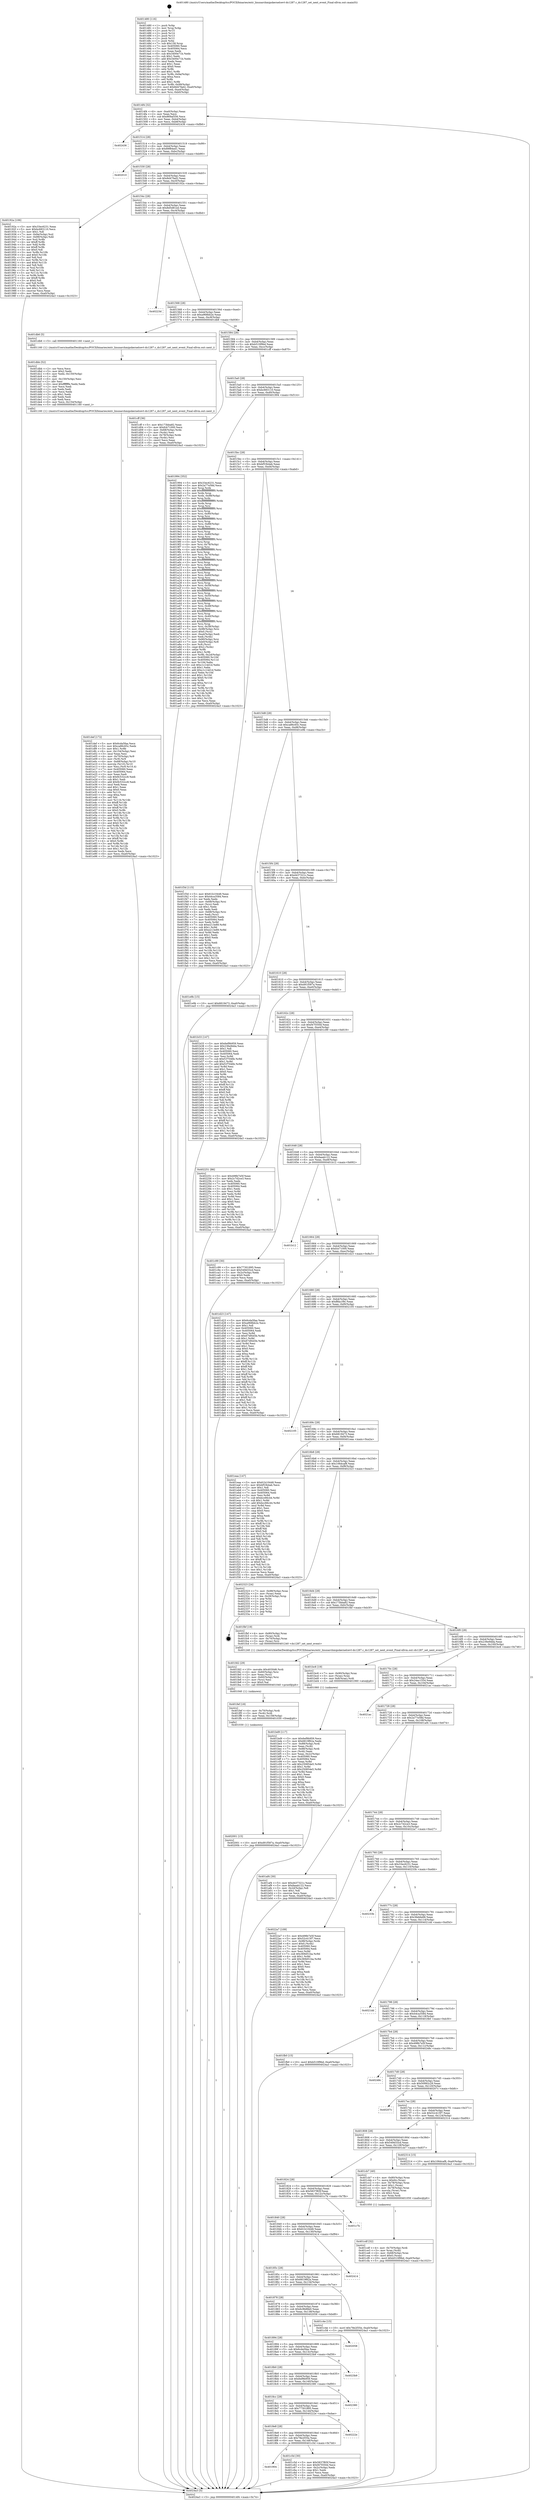 digraph "0x401480" {
  label = "0x401480 (/mnt/c/Users/mathe/Desktop/tcc/POCII/binaries/extr_linuxarchmipskernelcevt-ds1287.c_ds1287_set_next_event_Final-ollvm.out::main(0))"
  labelloc = "t"
  node[shape=record]

  Entry [label="",width=0.3,height=0.3,shape=circle,fillcolor=black,style=filled]
  "0x4014f4" [label="{
     0x4014f4 [32]\l
     | [instrs]\l
     &nbsp;&nbsp;0x4014f4 \<+6\>: mov -0xa0(%rbp),%eax\l
     &nbsp;&nbsp;0x4014fa \<+2\>: mov %eax,%ecx\l
     &nbsp;&nbsp;0x4014fc \<+6\>: sub $0x869af356,%ecx\l
     &nbsp;&nbsp;0x401502 \<+6\>: mov %eax,-0xb4(%rbp)\l
     &nbsp;&nbsp;0x401508 \<+6\>: mov %ecx,-0xb8(%rbp)\l
     &nbsp;&nbsp;0x40150e \<+6\>: je 0000000000402436 \<main+0xfb6\>\l
  }"]
  "0x402436" [label="{
     0x402436\l
  }", style=dashed]
  "0x401514" [label="{
     0x401514 [28]\l
     | [instrs]\l
     &nbsp;&nbsp;0x401514 \<+5\>: jmp 0000000000401519 \<main+0x99\>\l
     &nbsp;&nbsp;0x401519 \<+6\>: mov -0xb4(%rbp),%eax\l
     &nbsp;&nbsp;0x40151f \<+5\>: sub $0x89f84ed1,%eax\l
     &nbsp;&nbsp;0x401524 \<+6\>: mov %eax,-0xbc(%rbp)\l
     &nbsp;&nbsp;0x40152a \<+6\>: je 0000000000402010 \<main+0xb90\>\l
  }"]
  Exit [label="",width=0.3,height=0.3,shape=circle,fillcolor=black,style=filled,peripheries=2]
  "0x402010" [label="{
     0x402010\l
  }", style=dashed]
  "0x401530" [label="{
     0x401530 [28]\l
     | [instrs]\l
     &nbsp;&nbsp;0x401530 \<+5\>: jmp 0000000000401535 \<main+0xb5\>\l
     &nbsp;&nbsp;0x401535 \<+6\>: mov -0xb4(%rbp),%eax\l
     &nbsp;&nbsp;0x40153b \<+5\>: sub $0x8d47fad2,%eax\l
     &nbsp;&nbsp;0x401540 \<+6\>: mov %eax,-0xc0(%rbp)\l
     &nbsp;&nbsp;0x401546 \<+6\>: je 000000000040192a \<main+0x4aa\>\l
  }"]
  "0x402001" [label="{
     0x402001 [15]\l
     | [instrs]\l
     &nbsp;&nbsp;0x402001 \<+10\>: movl $0xd91f587a,-0xa0(%rbp)\l
     &nbsp;&nbsp;0x40200b \<+5\>: jmp 00000000004024a3 \<main+0x1023\>\l
  }"]
  "0x40192a" [label="{
     0x40192a [106]\l
     | [instrs]\l
     &nbsp;&nbsp;0x40192a \<+5\>: mov $0x33ec6231,%eax\l
     &nbsp;&nbsp;0x40192f \<+5\>: mov $0xbc683110,%ecx\l
     &nbsp;&nbsp;0x401934 \<+2\>: mov $0x1,%dl\l
     &nbsp;&nbsp;0x401936 \<+7\>: mov -0x9a(%rbp),%sil\l
     &nbsp;&nbsp;0x40193d \<+7\>: mov -0x99(%rbp),%dil\l
     &nbsp;&nbsp;0x401944 \<+3\>: mov %sil,%r8b\l
     &nbsp;&nbsp;0x401947 \<+4\>: xor $0xff,%r8b\l
     &nbsp;&nbsp;0x40194b \<+3\>: mov %dil,%r9b\l
     &nbsp;&nbsp;0x40194e \<+4\>: xor $0xff,%r9b\l
     &nbsp;&nbsp;0x401952 \<+3\>: xor $0x0,%dl\l
     &nbsp;&nbsp;0x401955 \<+3\>: mov %r8b,%r10b\l
     &nbsp;&nbsp;0x401958 \<+4\>: and $0x0,%r10b\l
     &nbsp;&nbsp;0x40195c \<+3\>: and %dl,%sil\l
     &nbsp;&nbsp;0x40195f \<+3\>: mov %r9b,%r11b\l
     &nbsp;&nbsp;0x401962 \<+4\>: and $0x0,%r11b\l
     &nbsp;&nbsp;0x401966 \<+3\>: and %dl,%dil\l
     &nbsp;&nbsp;0x401969 \<+3\>: or %sil,%r10b\l
     &nbsp;&nbsp;0x40196c \<+3\>: or %dil,%r11b\l
     &nbsp;&nbsp;0x40196f \<+3\>: xor %r11b,%r10b\l
     &nbsp;&nbsp;0x401972 \<+3\>: or %r9b,%r8b\l
     &nbsp;&nbsp;0x401975 \<+4\>: xor $0xff,%r8b\l
     &nbsp;&nbsp;0x401979 \<+3\>: or $0x0,%dl\l
     &nbsp;&nbsp;0x40197c \<+3\>: and %dl,%r8b\l
     &nbsp;&nbsp;0x40197f \<+3\>: or %r8b,%r10b\l
     &nbsp;&nbsp;0x401982 \<+4\>: test $0x1,%r10b\l
     &nbsp;&nbsp;0x401986 \<+3\>: cmovne %ecx,%eax\l
     &nbsp;&nbsp;0x401989 \<+6\>: mov %eax,-0xa0(%rbp)\l
     &nbsp;&nbsp;0x40198f \<+5\>: jmp 00000000004024a3 \<main+0x1023\>\l
  }"]
  "0x40154c" [label="{
     0x40154c [28]\l
     | [instrs]\l
     &nbsp;&nbsp;0x40154c \<+5\>: jmp 0000000000401551 \<main+0xd1\>\l
     &nbsp;&nbsp;0x401551 \<+6\>: mov -0xb4(%rbp),%eax\l
     &nbsp;&nbsp;0x401557 \<+5\>: sub $0x8d5d81ed,%eax\l
     &nbsp;&nbsp;0x40155c \<+6\>: mov %eax,-0xc4(%rbp)\l
     &nbsp;&nbsp;0x401562 \<+6\>: je 000000000040223d \<main+0xdbd\>\l
  }"]
  "0x4024a3" [label="{
     0x4024a3 [5]\l
     | [instrs]\l
     &nbsp;&nbsp;0x4024a3 \<+5\>: jmp 00000000004014f4 \<main+0x74\>\l
  }"]
  "0x401480" [label="{
     0x401480 [116]\l
     | [instrs]\l
     &nbsp;&nbsp;0x401480 \<+1\>: push %rbp\l
     &nbsp;&nbsp;0x401481 \<+3\>: mov %rsp,%rbp\l
     &nbsp;&nbsp;0x401484 \<+2\>: push %r15\l
     &nbsp;&nbsp;0x401486 \<+2\>: push %r14\l
     &nbsp;&nbsp;0x401488 \<+2\>: push %r13\l
     &nbsp;&nbsp;0x40148a \<+2\>: push %r12\l
     &nbsp;&nbsp;0x40148c \<+1\>: push %rbx\l
     &nbsp;&nbsp;0x40148d \<+7\>: sub $0x158,%rsp\l
     &nbsp;&nbsp;0x401494 \<+7\>: mov 0x405060,%eax\l
     &nbsp;&nbsp;0x40149b \<+7\>: mov 0x405064,%ecx\l
     &nbsp;&nbsp;0x4014a2 \<+2\>: mov %eax,%edx\l
     &nbsp;&nbsp;0x4014a4 \<+6\>: sub $0x3400e71b,%edx\l
     &nbsp;&nbsp;0x4014aa \<+3\>: sub $0x1,%edx\l
     &nbsp;&nbsp;0x4014ad \<+6\>: add $0x3400e71b,%edx\l
     &nbsp;&nbsp;0x4014b3 \<+3\>: imul %edx,%eax\l
     &nbsp;&nbsp;0x4014b6 \<+3\>: and $0x1,%eax\l
     &nbsp;&nbsp;0x4014b9 \<+3\>: cmp $0x0,%eax\l
     &nbsp;&nbsp;0x4014bc \<+4\>: sete %r8b\l
     &nbsp;&nbsp;0x4014c0 \<+4\>: and $0x1,%r8b\l
     &nbsp;&nbsp;0x4014c4 \<+7\>: mov %r8b,-0x9a(%rbp)\l
     &nbsp;&nbsp;0x4014cb \<+3\>: cmp $0xa,%ecx\l
     &nbsp;&nbsp;0x4014ce \<+4\>: setl %r8b\l
     &nbsp;&nbsp;0x4014d2 \<+4\>: and $0x1,%r8b\l
     &nbsp;&nbsp;0x4014d6 \<+7\>: mov %r8b,-0x99(%rbp)\l
     &nbsp;&nbsp;0x4014dd \<+10\>: movl $0x8d47fad2,-0xa0(%rbp)\l
     &nbsp;&nbsp;0x4014e7 \<+6\>: mov %edi,-0xa4(%rbp)\l
     &nbsp;&nbsp;0x4014ed \<+7\>: mov %rsi,-0xb0(%rbp)\l
  }"]
  "0x401fef" [label="{
     0x401fef [18]\l
     | [instrs]\l
     &nbsp;&nbsp;0x401fef \<+4\>: mov -0x70(%rbp),%rdi\l
     &nbsp;&nbsp;0x401ff3 \<+3\>: mov (%rdi),%rdi\l
     &nbsp;&nbsp;0x401ff6 \<+6\>: mov %eax,-0x158(%rbp)\l
     &nbsp;&nbsp;0x401ffc \<+5\>: call 0000000000401030 \<free@plt\>\l
     | [calls]\l
     &nbsp;&nbsp;0x401030 \{1\} (unknown)\l
  }"]
  "0x40223d" [label="{
     0x40223d\l
  }", style=dashed]
  "0x401568" [label="{
     0x401568 [28]\l
     | [instrs]\l
     &nbsp;&nbsp;0x401568 \<+5\>: jmp 000000000040156d \<main+0xed\>\l
     &nbsp;&nbsp;0x40156d \<+6\>: mov -0xb4(%rbp),%eax\l
     &nbsp;&nbsp;0x401573 \<+5\>: sub $0xa968bb2e,%eax\l
     &nbsp;&nbsp;0x401578 \<+6\>: mov %eax,-0xc8(%rbp)\l
     &nbsp;&nbsp;0x40157e \<+6\>: je 0000000000401db6 \<main+0x936\>\l
  }"]
  "0x401fd2" [label="{
     0x401fd2 [29]\l
     | [instrs]\l
     &nbsp;&nbsp;0x401fd2 \<+10\>: movabs $0x4030d6,%rdi\l
     &nbsp;&nbsp;0x401fdc \<+4\>: mov -0x60(%rbp),%rsi\l
     &nbsp;&nbsp;0x401fe0 \<+2\>: mov %eax,(%rsi)\l
     &nbsp;&nbsp;0x401fe2 \<+4\>: mov -0x60(%rbp),%rsi\l
     &nbsp;&nbsp;0x401fe6 \<+2\>: mov (%rsi),%esi\l
     &nbsp;&nbsp;0x401fe8 \<+2\>: mov $0x0,%al\l
     &nbsp;&nbsp;0x401fea \<+5\>: call 0000000000401040 \<printf@plt\>\l
     | [calls]\l
     &nbsp;&nbsp;0x401040 \{1\} (unknown)\l
  }"]
  "0x401db6" [label="{
     0x401db6 [5]\l
     | [instrs]\l
     &nbsp;&nbsp;0x401db6 \<+5\>: call 0000000000401160 \<next_i\>\l
     | [calls]\l
     &nbsp;&nbsp;0x401160 \{1\} (/mnt/c/Users/mathe/Desktop/tcc/POCII/binaries/extr_linuxarchmipskernelcevt-ds1287.c_ds1287_set_next_event_Final-ollvm.out::next_i)\l
  }"]
  "0x401584" [label="{
     0x401584 [28]\l
     | [instrs]\l
     &nbsp;&nbsp;0x401584 \<+5\>: jmp 0000000000401589 \<main+0x109\>\l
     &nbsp;&nbsp;0x401589 \<+6\>: mov -0xb4(%rbp),%eax\l
     &nbsp;&nbsp;0x40158f \<+5\>: sub $0xb510f9bd,%eax\l
     &nbsp;&nbsp;0x401594 \<+6\>: mov %eax,-0xcc(%rbp)\l
     &nbsp;&nbsp;0x40159a \<+6\>: je 0000000000401cff \<main+0x87f\>\l
  }"]
  "0x401def" [label="{
     0x401def [172]\l
     | [instrs]\l
     &nbsp;&nbsp;0x401def \<+5\>: mov $0x6cda5faa,%ecx\l
     &nbsp;&nbsp;0x401df4 \<+5\>: mov $0xca86c65c,%edx\l
     &nbsp;&nbsp;0x401df9 \<+3\>: mov $0x1,%r8b\l
     &nbsp;&nbsp;0x401dfc \<+6\>: mov -0x154(%rbp),%esi\l
     &nbsp;&nbsp;0x401e02 \<+3\>: imul %eax,%esi\l
     &nbsp;&nbsp;0x401e05 \<+4\>: mov -0x70(%rbp),%r9\l
     &nbsp;&nbsp;0x401e09 \<+3\>: mov (%r9),%r9\l
     &nbsp;&nbsp;0x401e0c \<+4\>: mov -0x68(%rbp),%r10\l
     &nbsp;&nbsp;0x401e10 \<+3\>: movslq (%r10),%r10\l
     &nbsp;&nbsp;0x401e13 \<+4\>: mov %esi,(%r9,%r10,4)\l
     &nbsp;&nbsp;0x401e17 \<+7\>: mov 0x405060,%eax\l
     &nbsp;&nbsp;0x401e1e \<+7\>: mov 0x405064,%esi\l
     &nbsp;&nbsp;0x401e25 \<+2\>: mov %eax,%edi\l
     &nbsp;&nbsp;0x401e27 \<+6\>: sub $0x9c532cc8,%edi\l
     &nbsp;&nbsp;0x401e2d \<+3\>: sub $0x1,%edi\l
     &nbsp;&nbsp;0x401e30 \<+6\>: add $0x9c532cc8,%edi\l
     &nbsp;&nbsp;0x401e36 \<+3\>: imul %edi,%eax\l
     &nbsp;&nbsp;0x401e39 \<+3\>: and $0x1,%eax\l
     &nbsp;&nbsp;0x401e3c \<+3\>: cmp $0x0,%eax\l
     &nbsp;&nbsp;0x401e3f \<+4\>: sete %r11b\l
     &nbsp;&nbsp;0x401e43 \<+3\>: cmp $0xa,%esi\l
     &nbsp;&nbsp;0x401e46 \<+3\>: setl %bl\l
     &nbsp;&nbsp;0x401e49 \<+3\>: mov %r11b,%r14b\l
     &nbsp;&nbsp;0x401e4c \<+4\>: xor $0xff,%r14b\l
     &nbsp;&nbsp;0x401e50 \<+3\>: mov %bl,%r15b\l
     &nbsp;&nbsp;0x401e53 \<+4\>: xor $0xff,%r15b\l
     &nbsp;&nbsp;0x401e57 \<+4\>: xor $0x0,%r8b\l
     &nbsp;&nbsp;0x401e5b \<+3\>: mov %r14b,%r12b\l
     &nbsp;&nbsp;0x401e5e \<+4\>: and $0x0,%r12b\l
     &nbsp;&nbsp;0x401e62 \<+3\>: and %r8b,%r11b\l
     &nbsp;&nbsp;0x401e65 \<+3\>: mov %r15b,%r13b\l
     &nbsp;&nbsp;0x401e68 \<+4\>: and $0x0,%r13b\l
     &nbsp;&nbsp;0x401e6c \<+3\>: and %r8b,%bl\l
     &nbsp;&nbsp;0x401e6f \<+3\>: or %r11b,%r12b\l
     &nbsp;&nbsp;0x401e72 \<+3\>: or %bl,%r13b\l
     &nbsp;&nbsp;0x401e75 \<+3\>: xor %r13b,%r12b\l
     &nbsp;&nbsp;0x401e78 \<+3\>: or %r15b,%r14b\l
     &nbsp;&nbsp;0x401e7b \<+4\>: xor $0xff,%r14b\l
     &nbsp;&nbsp;0x401e7f \<+4\>: or $0x0,%r8b\l
     &nbsp;&nbsp;0x401e83 \<+3\>: and %r8b,%r14b\l
     &nbsp;&nbsp;0x401e86 \<+3\>: or %r14b,%r12b\l
     &nbsp;&nbsp;0x401e89 \<+4\>: test $0x1,%r12b\l
     &nbsp;&nbsp;0x401e8d \<+3\>: cmovne %edx,%ecx\l
     &nbsp;&nbsp;0x401e90 \<+6\>: mov %ecx,-0xa0(%rbp)\l
     &nbsp;&nbsp;0x401e96 \<+5\>: jmp 00000000004024a3 \<main+0x1023\>\l
  }"]
  "0x401cff" [label="{
     0x401cff [36]\l
     | [instrs]\l
     &nbsp;&nbsp;0x401cff \<+5\>: mov $0x173bba82,%eax\l
     &nbsp;&nbsp;0x401d04 \<+5\>: mov $0xfcb71000,%ecx\l
     &nbsp;&nbsp;0x401d09 \<+4\>: mov -0x68(%rbp),%rdx\l
     &nbsp;&nbsp;0x401d0d \<+2\>: mov (%rdx),%esi\l
     &nbsp;&nbsp;0x401d0f \<+4\>: mov -0x78(%rbp),%rdx\l
     &nbsp;&nbsp;0x401d13 \<+2\>: cmp (%rdx),%esi\l
     &nbsp;&nbsp;0x401d15 \<+3\>: cmovl %ecx,%eax\l
     &nbsp;&nbsp;0x401d18 \<+6\>: mov %eax,-0xa0(%rbp)\l
     &nbsp;&nbsp;0x401d1e \<+5\>: jmp 00000000004024a3 \<main+0x1023\>\l
  }"]
  "0x4015a0" [label="{
     0x4015a0 [28]\l
     | [instrs]\l
     &nbsp;&nbsp;0x4015a0 \<+5\>: jmp 00000000004015a5 \<main+0x125\>\l
     &nbsp;&nbsp;0x4015a5 \<+6\>: mov -0xb4(%rbp),%eax\l
     &nbsp;&nbsp;0x4015ab \<+5\>: sub $0xbc683110,%eax\l
     &nbsp;&nbsp;0x4015b0 \<+6\>: mov %eax,-0xd0(%rbp)\l
     &nbsp;&nbsp;0x4015b6 \<+6\>: je 0000000000401994 \<main+0x514\>\l
  }"]
  "0x401dbb" [label="{
     0x401dbb [52]\l
     | [instrs]\l
     &nbsp;&nbsp;0x401dbb \<+2\>: xor %ecx,%ecx\l
     &nbsp;&nbsp;0x401dbd \<+5\>: mov $0x2,%edx\l
     &nbsp;&nbsp;0x401dc2 \<+6\>: mov %edx,-0x150(%rbp)\l
     &nbsp;&nbsp;0x401dc8 \<+1\>: cltd\l
     &nbsp;&nbsp;0x401dc9 \<+6\>: mov -0x150(%rbp),%esi\l
     &nbsp;&nbsp;0x401dcf \<+2\>: idiv %esi\l
     &nbsp;&nbsp;0x401dd1 \<+6\>: imul $0xfffffffe,%edx,%edx\l
     &nbsp;&nbsp;0x401dd7 \<+2\>: mov %ecx,%edi\l
     &nbsp;&nbsp;0x401dd9 \<+2\>: sub %edx,%edi\l
     &nbsp;&nbsp;0x401ddb \<+2\>: mov %ecx,%edx\l
     &nbsp;&nbsp;0x401ddd \<+3\>: sub $0x1,%edx\l
     &nbsp;&nbsp;0x401de0 \<+2\>: add %edx,%edi\l
     &nbsp;&nbsp;0x401de2 \<+2\>: sub %edi,%ecx\l
     &nbsp;&nbsp;0x401de4 \<+6\>: mov %ecx,-0x154(%rbp)\l
     &nbsp;&nbsp;0x401dea \<+5\>: call 0000000000401160 \<next_i\>\l
     | [calls]\l
     &nbsp;&nbsp;0x401160 \{1\} (/mnt/c/Users/mathe/Desktop/tcc/POCII/binaries/extr_linuxarchmipskernelcevt-ds1287.c_ds1287_set_next_event_Final-ollvm.out::next_i)\l
  }"]
  "0x401994" [label="{
     0x401994 [352]\l
     | [instrs]\l
     &nbsp;&nbsp;0x401994 \<+5\>: mov $0x33ec6231,%eax\l
     &nbsp;&nbsp;0x401999 \<+5\>: mov $0x2a77e58d,%ecx\l
     &nbsp;&nbsp;0x40199e \<+3\>: mov %rsp,%rdx\l
     &nbsp;&nbsp;0x4019a1 \<+4\>: add $0xfffffffffffffff0,%rdx\l
     &nbsp;&nbsp;0x4019a5 \<+3\>: mov %rdx,%rsp\l
     &nbsp;&nbsp;0x4019a8 \<+7\>: mov %rdx,-0x98(%rbp)\l
     &nbsp;&nbsp;0x4019af \<+3\>: mov %rsp,%rdx\l
     &nbsp;&nbsp;0x4019b2 \<+4\>: add $0xfffffffffffffff0,%rdx\l
     &nbsp;&nbsp;0x4019b6 \<+3\>: mov %rdx,%rsp\l
     &nbsp;&nbsp;0x4019b9 \<+3\>: mov %rsp,%rsi\l
     &nbsp;&nbsp;0x4019bc \<+4\>: add $0xfffffffffffffff0,%rsi\l
     &nbsp;&nbsp;0x4019c0 \<+3\>: mov %rsi,%rsp\l
     &nbsp;&nbsp;0x4019c3 \<+7\>: mov %rsi,-0x90(%rbp)\l
     &nbsp;&nbsp;0x4019ca \<+3\>: mov %rsp,%rsi\l
     &nbsp;&nbsp;0x4019cd \<+4\>: add $0xfffffffffffffff0,%rsi\l
     &nbsp;&nbsp;0x4019d1 \<+3\>: mov %rsi,%rsp\l
     &nbsp;&nbsp;0x4019d4 \<+7\>: mov %rsi,-0x88(%rbp)\l
     &nbsp;&nbsp;0x4019db \<+3\>: mov %rsp,%rsi\l
     &nbsp;&nbsp;0x4019de \<+4\>: add $0xfffffffffffffff0,%rsi\l
     &nbsp;&nbsp;0x4019e2 \<+3\>: mov %rsi,%rsp\l
     &nbsp;&nbsp;0x4019e5 \<+4\>: mov %rsi,-0x80(%rbp)\l
     &nbsp;&nbsp;0x4019e9 \<+3\>: mov %rsp,%rsi\l
     &nbsp;&nbsp;0x4019ec \<+4\>: add $0xfffffffffffffff0,%rsi\l
     &nbsp;&nbsp;0x4019f0 \<+3\>: mov %rsi,%rsp\l
     &nbsp;&nbsp;0x4019f3 \<+4\>: mov %rsi,-0x78(%rbp)\l
     &nbsp;&nbsp;0x4019f7 \<+3\>: mov %rsp,%rsi\l
     &nbsp;&nbsp;0x4019fa \<+4\>: add $0xfffffffffffffff0,%rsi\l
     &nbsp;&nbsp;0x4019fe \<+3\>: mov %rsi,%rsp\l
     &nbsp;&nbsp;0x401a01 \<+4\>: mov %rsi,-0x70(%rbp)\l
     &nbsp;&nbsp;0x401a05 \<+3\>: mov %rsp,%rsi\l
     &nbsp;&nbsp;0x401a08 \<+4\>: add $0xfffffffffffffff0,%rsi\l
     &nbsp;&nbsp;0x401a0c \<+3\>: mov %rsi,%rsp\l
     &nbsp;&nbsp;0x401a0f \<+4\>: mov %rsi,-0x68(%rbp)\l
     &nbsp;&nbsp;0x401a13 \<+3\>: mov %rsp,%rsi\l
     &nbsp;&nbsp;0x401a16 \<+4\>: add $0xfffffffffffffff0,%rsi\l
     &nbsp;&nbsp;0x401a1a \<+3\>: mov %rsi,%rsp\l
     &nbsp;&nbsp;0x401a1d \<+4\>: mov %rsi,-0x60(%rbp)\l
     &nbsp;&nbsp;0x401a21 \<+3\>: mov %rsp,%rsi\l
     &nbsp;&nbsp;0x401a24 \<+4\>: add $0xfffffffffffffff0,%rsi\l
     &nbsp;&nbsp;0x401a28 \<+3\>: mov %rsi,%rsp\l
     &nbsp;&nbsp;0x401a2b \<+4\>: mov %rsi,-0x58(%rbp)\l
     &nbsp;&nbsp;0x401a2f \<+3\>: mov %rsp,%rsi\l
     &nbsp;&nbsp;0x401a32 \<+4\>: add $0xfffffffffffffff0,%rsi\l
     &nbsp;&nbsp;0x401a36 \<+3\>: mov %rsi,%rsp\l
     &nbsp;&nbsp;0x401a39 \<+4\>: mov %rsi,-0x50(%rbp)\l
     &nbsp;&nbsp;0x401a3d \<+3\>: mov %rsp,%rsi\l
     &nbsp;&nbsp;0x401a40 \<+4\>: add $0xfffffffffffffff0,%rsi\l
     &nbsp;&nbsp;0x401a44 \<+3\>: mov %rsi,%rsp\l
     &nbsp;&nbsp;0x401a47 \<+4\>: mov %rsi,-0x48(%rbp)\l
     &nbsp;&nbsp;0x401a4b \<+3\>: mov %rsp,%rsi\l
     &nbsp;&nbsp;0x401a4e \<+4\>: add $0xfffffffffffffff0,%rsi\l
     &nbsp;&nbsp;0x401a52 \<+3\>: mov %rsi,%rsp\l
     &nbsp;&nbsp;0x401a55 \<+4\>: mov %rsi,-0x40(%rbp)\l
     &nbsp;&nbsp;0x401a59 \<+3\>: mov %rsp,%rsi\l
     &nbsp;&nbsp;0x401a5c \<+4\>: add $0xfffffffffffffff0,%rsi\l
     &nbsp;&nbsp;0x401a60 \<+3\>: mov %rsi,%rsp\l
     &nbsp;&nbsp;0x401a63 \<+4\>: mov %rsi,-0x38(%rbp)\l
     &nbsp;&nbsp;0x401a67 \<+7\>: mov -0x98(%rbp),%rsi\l
     &nbsp;&nbsp;0x401a6e \<+6\>: movl $0x0,(%rsi)\l
     &nbsp;&nbsp;0x401a74 \<+6\>: mov -0xa4(%rbp),%edi\l
     &nbsp;&nbsp;0x401a7a \<+2\>: mov %edi,(%rdx)\l
     &nbsp;&nbsp;0x401a7c \<+7\>: mov -0x90(%rbp),%rsi\l
     &nbsp;&nbsp;0x401a83 \<+7\>: mov -0xb0(%rbp),%r8\l
     &nbsp;&nbsp;0x401a8a \<+3\>: mov %r8,(%rsi)\l
     &nbsp;&nbsp;0x401a8d \<+3\>: cmpl $0x2,(%rdx)\l
     &nbsp;&nbsp;0x401a90 \<+4\>: setne %r9b\l
     &nbsp;&nbsp;0x401a94 \<+4\>: and $0x1,%r9b\l
     &nbsp;&nbsp;0x401a98 \<+4\>: mov %r9b,-0x2d(%rbp)\l
     &nbsp;&nbsp;0x401a9c \<+8\>: mov 0x405060,%r10d\l
     &nbsp;&nbsp;0x401aa4 \<+8\>: mov 0x405064,%r11d\l
     &nbsp;&nbsp;0x401aac \<+3\>: mov %r10d,%ebx\l
     &nbsp;&nbsp;0x401aaf \<+6\>: sub $0xc1c14d1d,%ebx\l
     &nbsp;&nbsp;0x401ab5 \<+3\>: sub $0x1,%ebx\l
     &nbsp;&nbsp;0x401ab8 \<+6\>: add $0xc1c14d1d,%ebx\l
     &nbsp;&nbsp;0x401abe \<+4\>: imul %ebx,%r10d\l
     &nbsp;&nbsp;0x401ac2 \<+4\>: and $0x1,%r10d\l
     &nbsp;&nbsp;0x401ac6 \<+4\>: cmp $0x0,%r10d\l
     &nbsp;&nbsp;0x401aca \<+4\>: sete %r9b\l
     &nbsp;&nbsp;0x401ace \<+4\>: cmp $0xa,%r11d\l
     &nbsp;&nbsp;0x401ad2 \<+4\>: setl %r14b\l
     &nbsp;&nbsp;0x401ad6 \<+3\>: mov %r9b,%r15b\l
     &nbsp;&nbsp;0x401ad9 \<+3\>: and %r14b,%r15b\l
     &nbsp;&nbsp;0x401adc \<+3\>: xor %r14b,%r9b\l
     &nbsp;&nbsp;0x401adf \<+3\>: or %r9b,%r15b\l
     &nbsp;&nbsp;0x401ae2 \<+4\>: test $0x1,%r15b\l
     &nbsp;&nbsp;0x401ae6 \<+3\>: cmovne %ecx,%eax\l
     &nbsp;&nbsp;0x401ae9 \<+6\>: mov %eax,-0xa0(%rbp)\l
     &nbsp;&nbsp;0x401aef \<+5\>: jmp 00000000004024a3 \<main+0x1023\>\l
  }"]
  "0x4015bc" [label="{
     0x4015bc [28]\l
     | [instrs]\l
     &nbsp;&nbsp;0x4015bc \<+5\>: jmp 00000000004015c1 \<main+0x141\>\l
     &nbsp;&nbsp;0x4015c1 \<+6\>: mov -0xb4(%rbp),%eax\l
     &nbsp;&nbsp;0x4015c7 \<+5\>: sub $0xbf53b4ab,%eax\l
     &nbsp;&nbsp;0x4015cc \<+6\>: mov %eax,-0xd4(%rbp)\l
     &nbsp;&nbsp;0x4015d2 \<+6\>: je 0000000000401f3d \<main+0xabd\>\l
  }"]
  "0x401cdf" [label="{
     0x401cdf [32]\l
     | [instrs]\l
     &nbsp;&nbsp;0x401cdf \<+4\>: mov -0x70(%rbp),%rdi\l
     &nbsp;&nbsp;0x401ce3 \<+3\>: mov %rax,(%rdi)\l
     &nbsp;&nbsp;0x401ce6 \<+4\>: mov -0x68(%rbp),%rax\l
     &nbsp;&nbsp;0x401cea \<+6\>: movl $0x0,(%rax)\l
     &nbsp;&nbsp;0x401cf0 \<+10\>: movl $0xb510f9bd,-0xa0(%rbp)\l
     &nbsp;&nbsp;0x401cfa \<+5\>: jmp 00000000004024a3 \<main+0x1023\>\l
  }"]
  "0x401904" [label="{
     0x401904\l
  }", style=dashed]
  "0x401f3d" [label="{
     0x401f3d [115]\l
     | [instrs]\l
     &nbsp;&nbsp;0x401f3d \<+5\>: mov $0x61b10448,%eax\l
     &nbsp;&nbsp;0x401f42 \<+5\>: mov $0x44ca3584,%ecx\l
     &nbsp;&nbsp;0x401f47 \<+2\>: xor %edx,%edx\l
     &nbsp;&nbsp;0x401f49 \<+4\>: mov -0x68(%rbp),%rsi\l
     &nbsp;&nbsp;0x401f4d \<+2\>: mov (%rsi),%edi\l
     &nbsp;&nbsp;0x401f4f \<+3\>: sub $0x1,%edx\l
     &nbsp;&nbsp;0x401f52 \<+2\>: sub %edx,%edi\l
     &nbsp;&nbsp;0x401f54 \<+4\>: mov -0x68(%rbp),%rsi\l
     &nbsp;&nbsp;0x401f58 \<+2\>: mov %edi,(%rsi)\l
     &nbsp;&nbsp;0x401f5a \<+7\>: mov 0x405060,%edx\l
     &nbsp;&nbsp;0x401f61 \<+7\>: mov 0x405064,%edi\l
     &nbsp;&nbsp;0x401f68 \<+3\>: mov %edx,%r8d\l
     &nbsp;&nbsp;0x401f6b \<+7\>: sub $0xe213e89,%r8d\l
     &nbsp;&nbsp;0x401f72 \<+4\>: sub $0x1,%r8d\l
     &nbsp;&nbsp;0x401f76 \<+7\>: add $0xe213e89,%r8d\l
     &nbsp;&nbsp;0x401f7d \<+4\>: imul %r8d,%edx\l
     &nbsp;&nbsp;0x401f81 \<+3\>: and $0x1,%edx\l
     &nbsp;&nbsp;0x401f84 \<+3\>: cmp $0x0,%edx\l
     &nbsp;&nbsp;0x401f87 \<+4\>: sete %r9b\l
     &nbsp;&nbsp;0x401f8b \<+3\>: cmp $0xa,%edi\l
     &nbsp;&nbsp;0x401f8e \<+4\>: setl %r10b\l
     &nbsp;&nbsp;0x401f92 \<+3\>: mov %r9b,%r11b\l
     &nbsp;&nbsp;0x401f95 \<+3\>: and %r10b,%r11b\l
     &nbsp;&nbsp;0x401f98 \<+3\>: xor %r10b,%r9b\l
     &nbsp;&nbsp;0x401f9b \<+3\>: or %r9b,%r11b\l
     &nbsp;&nbsp;0x401f9e \<+4\>: test $0x1,%r11b\l
     &nbsp;&nbsp;0x401fa2 \<+3\>: cmovne %ecx,%eax\l
     &nbsp;&nbsp;0x401fa5 \<+6\>: mov %eax,-0xa0(%rbp)\l
     &nbsp;&nbsp;0x401fab \<+5\>: jmp 00000000004024a3 \<main+0x1023\>\l
  }"]
  "0x4015d8" [label="{
     0x4015d8 [28]\l
     | [instrs]\l
     &nbsp;&nbsp;0x4015d8 \<+5\>: jmp 00000000004015dd \<main+0x15d\>\l
     &nbsp;&nbsp;0x4015dd \<+6\>: mov -0xb4(%rbp),%eax\l
     &nbsp;&nbsp;0x4015e3 \<+5\>: sub $0xca86c65c,%eax\l
     &nbsp;&nbsp;0x4015e8 \<+6\>: mov %eax,-0xd8(%rbp)\l
     &nbsp;&nbsp;0x4015ee \<+6\>: je 0000000000401e9b \<main+0xa1b\>\l
  }"]
  "0x401c5d" [label="{
     0x401c5d [30]\l
     | [instrs]\l
     &nbsp;&nbsp;0x401c5d \<+5\>: mov $0x5837f65f,%eax\l
     &nbsp;&nbsp;0x401c62 \<+5\>: mov $0xf47f350d,%ecx\l
     &nbsp;&nbsp;0x401c67 \<+3\>: mov -0x2c(%rbp),%edx\l
     &nbsp;&nbsp;0x401c6a \<+3\>: cmp $0x1,%edx\l
     &nbsp;&nbsp;0x401c6d \<+3\>: cmovl %ecx,%eax\l
     &nbsp;&nbsp;0x401c70 \<+6\>: mov %eax,-0xa0(%rbp)\l
     &nbsp;&nbsp;0x401c76 \<+5\>: jmp 00000000004024a3 \<main+0x1023\>\l
  }"]
  "0x401e9b" [label="{
     0x401e9b [15]\l
     | [instrs]\l
     &nbsp;&nbsp;0x401e9b \<+10\>: movl $0x6819473,-0xa0(%rbp)\l
     &nbsp;&nbsp;0x401ea5 \<+5\>: jmp 00000000004024a3 \<main+0x1023\>\l
  }"]
  "0x4015f4" [label="{
     0x4015f4 [28]\l
     | [instrs]\l
     &nbsp;&nbsp;0x4015f4 \<+5\>: jmp 00000000004015f9 \<main+0x179\>\l
     &nbsp;&nbsp;0x4015f9 \<+6\>: mov -0xb4(%rbp),%eax\l
     &nbsp;&nbsp;0x4015ff \<+5\>: sub $0xd437321c,%eax\l
     &nbsp;&nbsp;0x401604 \<+6\>: mov %eax,-0xdc(%rbp)\l
     &nbsp;&nbsp;0x40160a \<+6\>: je 0000000000401b33 \<main+0x6b3\>\l
  }"]
  "0x4018e8" [label="{
     0x4018e8 [28]\l
     | [instrs]\l
     &nbsp;&nbsp;0x4018e8 \<+5\>: jmp 00000000004018ed \<main+0x46d\>\l
     &nbsp;&nbsp;0x4018ed \<+6\>: mov -0xb4(%rbp),%eax\l
     &nbsp;&nbsp;0x4018f3 \<+5\>: sub $0x78e2f35e,%eax\l
     &nbsp;&nbsp;0x4018f8 \<+6\>: mov %eax,-0x148(%rbp)\l
     &nbsp;&nbsp;0x4018fe \<+6\>: je 0000000000401c5d \<main+0x7dd\>\l
  }"]
  "0x401b33" [label="{
     0x401b33 [147]\l
     | [instrs]\l
     &nbsp;&nbsp;0x401b33 \<+5\>: mov $0x6ef9b959,%eax\l
     &nbsp;&nbsp;0x401b38 \<+5\>: mov $0x236e9dda,%ecx\l
     &nbsp;&nbsp;0x401b3d \<+2\>: mov $0x1,%dl\l
     &nbsp;&nbsp;0x401b3f \<+7\>: mov 0x405060,%esi\l
     &nbsp;&nbsp;0x401b46 \<+7\>: mov 0x405064,%edi\l
     &nbsp;&nbsp;0x401b4d \<+3\>: mov %esi,%r8d\l
     &nbsp;&nbsp;0x401b50 \<+7\>: sub $0xf1f7046b,%r8d\l
     &nbsp;&nbsp;0x401b57 \<+4\>: sub $0x1,%r8d\l
     &nbsp;&nbsp;0x401b5b \<+7\>: add $0xf1f7046b,%r8d\l
     &nbsp;&nbsp;0x401b62 \<+4\>: imul %r8d,%esi\l
     &nbsp;&nbsp;0x401b66 \<+3\>: and $0x1,%esi\l
     &nbsp;&nbsp;0x401b69 \<+3\>: cmp $0x0,%esi\l
     &nbsp;&nbsp;0x401b6c \<+4\>: sete %r9b\l
     &nbsp;&nbsp;0x401b70 \<+3\>: cmp $0xa,%edi\l
     &nbsp;&nbsp;0x401b73 \<+4\>: setl %r10b\l
     &nbsp;&nbsp;0x401b77 \<+3\>: mov %r9b,%r11b\l
     &nbsp;&nbsp;0x401b7a \<+4\>: xor $0xff,%r11b\l
     &nbsp;&nbsp;0x401b7e \<+3\>: mov %r10b,%bl\l
     &nbsp;&nbsp;0x401b81 \<+3\>: xor $0xff,%bl\l
     &nbsp;&nbsp;0x401b84 \<+3\>: xor $0x0,%dl\l
     &nbsp;&nbsp;0x401b87 \<+3\>: mov %r11b,%r14b\l
     &nbsp;&nbsp;0x401b8a \<+4\>: and $0x0,%r14b\l
     &nbsp;&nbsp;0x401b8e \<+3\>: and %dl,%r9b\l
     &nbsp;&nbsp;0x401b91 \<+3\>: mov %bl,%r15b\l
     &nbsp;&nbsp;0x401b94 \<+4\>: and $0x0,%r15b\l
     &nbsp;&nbsp;0x401b98 \<+3\>: and %dl,%r10b\l
     &nbsp;&nbsp;0x401b9b \<+3\>: or %r9b,%r14b\l
     &nbsp;&nbsp;0x401b9e \<+3\>: or %r10b,%r15b\l
     &nbsp;&nbsp;0x401ba1 \<+3\>: xor %r15b,%r14b\l
     &nbsp;&nbsp;0x401ba4 \<+3\>: or %bl,%r11b\l
     &nbsp;&nbsp;0x401ba7 \<+4\>: xor $0xff,%r11b\l
     &nbsp;&nbsp;0x401bab \<+3\>: or $0x0,%dl\l
     &nbsp;&nbsp;0x401bae \<+3\>: and %dl,%r11b\l
     &nbsp;&nbsp;0x401bb1 \<+3\>: or %r11b,%r14b\l
     &nbsp;&nbsp;0x401bb4 \<+4\>: test $0x1,%r14b\l
     &nbsp;&nbsp;0x401bb8 \<+3\>: cmovne %ecx,%eax\l
     &nbsp;&nbsp;0x401bbb \<+6\>: mov %eax,-0xa0(%rbp)\l
     &nbsp;&nbsp;0x401bc1 \<+5\>: jmp 00000000004024a3 \<main+0x1023\>\l
  }"]
  "0x401610" [label="{
     0x401610 [28]\l
     | [instrs]\l
     &nbsp;&nbsp;0x401610 \<+5\>: jmp 0000000000401615 \<main+0x195\>\l
     &nbsp;&nbsp;0x401615 \<+6\>: mov -0xb4(%rbp),%eax\l
     &nbsp;&nbsp;0x40161b \<+5\>: sub $0xd91f587a,%eax\l
     &nbsp;&nbsp;0x401620 \<+6\>: mov %eax,-0xe0(%rbp)\l
     &nbsp;&nbsp;0x401626 \<+6\>: je 0000000000402251 \<main+0xdd1\>\l
  }"]
  "0x40222e" [label="{
     0x40222e\l
  }", style=dashed]
  "0x402251" [label="{
     0x402251 [86]\l
     | [instrs]\l
     &nbsp;&nbsp;0x402251 \<+5\>: mov $0x498b7e5f,%eax\l
     &nbsp;&nbsp;0x402256 \<+5\>: mov $0x2c7d2ce3,%ecx\l
     &nbsp;&nbsp;0x40225b \<+2\>: xor %edx,%edx\l
     &nbsp;&nbsp;0x40225d \<+7\>: mov 0x405060,%esi\l
     &nbsp;&nbsp;0x402264 \<+7\>: mov 0x405064,%edi\l
     &nbsp;&nbsp;0x40226b \<+3\>: sub $0x1,%edx\l
     &nbsp;&nbsp;0x40226e \<+3\>: mov %esi,%r8d\l
     &nbsp;&nbsp;0x402271 \<+3\>: add %edx,%r8d\l
     &nbsp;&nbsp;0x402274 \<+4\>: imul %r8d,%esi\l
     &nbsp;&nbsp;0x402278 \<+3\>: and $0x1,%esi\l
     &nbsp;&nbsp;0x40227b \<+3\>: cmp $0x0,%esi\l
     &nbsp;&nbsp;0x40227e \<+4\>: sete %r9b\l
     &nbsp;&nbsp;0x402282 \<+3\>: cmp $0xa,%edi\l
     &nbsp;&nbsp;0x402285 \<+4\>: setl %r10b\l
     &nbsp;&nbsp;0x402289 \<+3\>: mov %r9b,%r11b\l
     &nbsp;&nbsp;0x40228c \<+3\>: and %r10b,%r11b\l
     &nbsp;&nbsp;0x40228f \<+3\>: xor %r10b,%r9b\l
     &nbsp;&nbsp;0x402292 \<+3\>: or %r9b,%r11b\l
     &nbsp;&nbsp;0x402295 \<+4\>: test $0x1,%r11b\l
     &nbsp;&nbsp;0x402299 \<+3\>: cmovne %ecx,%eax\l
     &nbsp;&nbsp;0x40229c \<+6\>: mov %eax,-0xa0(%rbp)\l
     &nbsp;&nbsp;0x4022a2 \<+5\>: jmp 00000000004024a3 \<main+0x1023\>\l
  }"]
  "0x40162c" [label="{
     0x40162c [28]\l
     | [instrs]\l
     &nbsp;&nbsp;0x40162c \<+5\>: jmp 0000000000401631 \<main+0x1b1\>\l
     &nbsp;&nbsp;0x401631 \<+6\>: mov -0xb4(%rbp),%eax\l
     &nbsp;&nbsp;0x401637 \<+5\>: sub $0xf47f350d,%eax\l
     &nbsp;&nbsp;0x40163c \<+6\>: mov %eax,-0xe4(%rbp)\l
     &nbsp;&nbsp;0x401642 \<+6\>: je 0000000000401c99 \<main+0x819\>\l
  }"]
  "0x4018cc" [label="{
     0x4018cc [28]\l
     | [instrs]\l
     &nbsp;&nbsp;0x4018cc \<+5\>: jmp 00000000004018d1 \<main+0x451\>\l
     &nbsp;&nbsp;0x4018d1 \<+6\>: mov -0xb4(%rbp),%eax\l
     &nbsp;&nbsp;0x4018d7 \<+5\>: sub $0x77301895,%eax\l
     &nbsp;&nbsp;0x4018dc \<+6\>: mov %eax,-0x144(%rbp)\l
     &nbsp;&nbsp;0x4018e2 \<+6\>: je 000000000040222e \<main+0xdae\>\l
  }"]
  "0x401c99" [label="{
     0x401c99 [30]\l
     | [instrs]\l
     &nbsp;&nbsp;0x401c99 \<+5\>: mov $0x77301895,%eax\l
     &nbsp;&nbsp;0x401c9e \<+5\>: mov $0x549d33cd,%ecx\l
     &nbsp;&nbsp;0x401ca3 \<+3\>: mov -0x2c(%rbp),%edx\l
     &nbsp;&nbsp;0x401ca6 \<+3\>: cmp $0x0,%edx\l
     &nbsp;&nbsp;0x401ca9 \<+3\>: cmove %ecx,%eax\l
     &nbsp;&nbsp;0x401cac \<+6\>: mov %eax,-0xa0(%rbp)\l
     &nbsp;&nbsp;0x401cb2 \<+5\>: jmp 00000000004024a3 \<main+0x1023\>\l
  }"]
  "0x401648" [label="{
     0x401648 [28]\l
     | [instrs]\l
     &nbsp;&nbsp;0x401648 \<+5\>: jmp 000000000040164d \<main+0x1cd\>\l
     &nbsp;&nbsp;0x40164d \<+6\>: mov -0xb4(%rbp),%eax\l
     &nbsp;&nbsp;0x401653 \<+5\>: sub $0xfaaab122,%eax\l
     &nbsp;&nbsp;0x401658 \<+6\>: mov %eax,-0xe8(%rbp)\l
     &nbsp;&nbsp;0x40165e \<+6\>: je 0000000000401b12 \<main+0x692\>\l
  }"]
  "0x402380" [label="{
     0x402380\l
  }", style=dashed]
  "0x401b12" [label="{
     0x401b12\l
  }", style=dashed]
  "0x401664" [label="{
     0x401664 [28]\l
     | [instrs]\l
     &nbsp;&nbsp;0x401664 \<+5\>: jmp 0000000000401669 \<main+0x1e9\>\l
     &nbsp;&nbsp;0x401669 \<+6\>: mov -0xb4(%rbp),%eax\l
     &nbsp;&nbsp;0x40166f \<+5\>: sub $0xfcb71000,%eax\l
     &nbsp;&nbsp;0x401674 \<+6\>: mov %eax,-0xec(%rbp)\l
     &nbsp;&nbsp;0x40167a \<+6\>: je 0000000000401d23 \<main+0x8a3\>\l
  }"]
  "0x4018b0" [label="{
     0x4018b0 [28]\l
     | [instrs]\l
     &nbsp;&nbsp;0x4018b0 \<+5\>: jmp 00000000004018b5 \<main+0x435\>\l
     &nbsp;&nbsp;0x4018b5 \<+6\>: mov -0xb4(%rbp),%eax\l
     &nbsp;&nbsp;0x4018bb \<+5\>: sub $0x6ef9b959,%eax\l
     &nbsp;&nbsp;0x4018c0 \<+6\>: mov %eax,-0x140(%rbp)\l
     &nbsp;&nbsp;0x4018c6 \<+6\>: je 0000000000402380 \<main+0xf00\>\l
  }"]
  "0x401d23" [label="{
     0x401d23 [147]\l
     | [instrs]\l
     &nbsp;&nbsp;0x401d23 \<+5\>: mov $0x6cda5faa,%eax\l
     &nbsp;&nbsp;0x401d28 \<+5\>: mov $0xa968bb2e,%ecx\l
     &nbsp;&nbsp;0x401d2d \<+2\>: mov $0x1,%dl\l
     &nbsp;&nbsp;0x401d2f \<+7\>: mov 0x405060,%esi\l
     &nbsp;&nbsp;0x401d36 \<+7\>: mov 0x405064,%edi\l
     &nbsp;&nbsp;0x401d3d \<+3\>: mov %esi,%r8d\l
     &nbsp;&nbsp;0x401d40 \<+7\>: sub $0x67df445b,%r8d\l
     &nbsp;&nbsp;0x401d47 \<+4\>: sub $0x1,%r8d\l
     &nbsp;&nbsp;0x401d4b \<+7\>: add $0x67df445b,%r8d\l
     &nbsp;&nbsp;0x401d52 \<+4\>: imul %r8d,%esi\l
     &nbsp;&nbsp;0x401d56 \<+3\>: and $0x1,%esi\l
     &nbsp;&nbsp;0x401d59 \<+3\>: cmp $0x0,%esi\l
     &nbsp;&nbsp;0x401d5c \<+4\>: sete %r9b\l
     &nbsp;&nbsp;0x401d60 \<+3\>: cmp $0xa,%edi\l
     &nbsp;&nbsp;0x401d63 \<+4\>: setl %r10b\l
     &nbsp;&nbsp;0x401d67 \<+3\>: mov %r9b,%r11b\l
     &nbsp;&nbsp;0x401d6a \<+4\>: xor $0xff,%r11b\l
     &nbsp;&nbsp;0x401d6e \<+3\>: mov %r10b,%bl\l
     &nbsp;&nbsp;0x401d71 \<+3\>: xor $0xff,%bl\l
     &nbsp;&nbsp;0x401d74 \<+3\>: xor $0x1,%dl\l
     &nbsp;&nbsp;0x401d77 \<+3\>: mov %r11b,%r14b\l
     &nbsp;&nbsp;0x401d7a \<+4\>: and $0xff,%r14b\l
     &nbsp;&nbsp;0x401d7e \<+3\>: and %dl,%r9b\l
     &nbsp;&nbsp;0x401d81 \<+3\>: mov %bl,%r15b\l
     &nbsp;&nbsp;0x401d84 \<+4\>: and $0xff,%r15b\l
     &nbsp;&nbsp;0x401d88 \<+3\>: and %dl,%r10b\l
     &nbsp;&nbsp;0x401d8b \<+3\>: or %r9b,%r14b\l
     &nbsp;&nbsp;0x401d8e \<+3\>: or %r10b,%r15b\l
     &nbsp;&nbsp;0x401d91 \<+3\>: xor %r15b,%r14b\l
     &nbsp;&nbsp;0x401d94 \<+3\>: or %bl,%r11b\l
     &nbsp;&nbsp;0x401d97 \<+4\>: xor $0xff,%r11b\l
     &nbsp;&nbsp;0x401d9b \<+3\>: or $0x1,%dl\l
     &nbsp;&nbsp;0x401d9e \<+3\>: and %dl,%r11b\l
     &nbsp;&nbsp;0x401da1 \<+3\>: or %r11b,%r14b\l
     &nbsp;&nbsp;0x401da4 \<+4\>: test $0x1,%r14b\l
     &nbsp;&nbsp;0x401da8 \<+3\>: cmovne %ecx,%eax\l
     &nbsp;&nbsp;0x401dab \<+6\>: mov %eax,-0xa0(%rbp)\l
     &nbsp;&nbsp;0x401db1 \<+5\>: jmp 00000000004024a3 \<main+0x1023\>\l
  }"]
  "0x401680" [label="{
     0x401680 [28]\l
     | [instrs]\l
     &nbsp;&nbsp;0x401680 \<+5\>: jmp 0000000000401685 \<main+0x205\>\l
     &nbsp;&nbsp;0x401685 \<+6\>: mov -0xb4(%rbp),%eax\l
     &nbsp;&nbsp;0x40168b \<+5\>: sub $0xffda1f9c,%eax\l
     &nbsp;&nbsp;0x401690 \<+6\>: mov %eax,-0xf0(%rbp)\l
     &nbsp;&nbsp;0x401696 \<+6\>: je 0000000000402105 \<main+0xc85\>\l
  }"]
  "0x4023b9" [label="{
     0x4023b9\l
  }", style=dashed]
  "0x402105" [label="{
     0x402105\l
  }", style=dashed]
  "0x40169c" [label="{
     0x40169c [28]\l
     | [instrs]\l
     &nbsp;&nbsp;0x40169c \<+5\>: jmp 00000000004016a1 \<main+0x221\>\l
     &nbsp;&nbsp;0x4016a1 \<+6\>: mov -0xb4(%rbp),%eax\l
     &nbsp;&nbsp;0x4016a7 \<+5\>: sub $0x6819473,%eax\l
     &nbsp;&nbsp;0x4016ac \<+6\>: mov %eax,-0xf4(%rbp)\l
     &nbsp;&nbsp;0x4016b2 \<+6\>: je 0000000000401eaa \<main+0xa2a\>\l
  }"]
  "0x401894" [label="{
     0x401894 [28]\l
     | [instrs]\l
     &nbsp;&nbsp;0x401894 \<+5\>: jmp 0000000000401899 \<main+0x419\>\l
     &nbsp;&nbsp;0x401899 \<+6\>: mov -0xb4(%rbp),%eax\l
     &nbsp;&nbsp;0x40189f \<+5\>: sub $0x6cda5faa,%eax\l
     &nbsp;&nbsp;0x4018a4 \<+6\>: mov %eax,-0x13c(%rbp)\l
     &nbsp;&nbsp;0x4018aa \<+6\>: je 00000000004023b9 \<main+0xf39\>\l
  }"]
  "0x401eaa" [label="{
     0x401eaa [147]\l
     | [instrs]\l
     &nbsp;&nbsp;0x401eaa \<+5\>: mov $0x61b10448,%eax\l
     &nbsp;&nbsp;0x401eaf \<+5\>: mov $0xbf53b4ab,%ecx\l
     &nbsp;&nbsp;0x401eb4 \<+2\>: mov $0x1,%dl\l
     &nbsp;&nbsp;0x401eb6 \<+7\>: mov 0x405060,%esi\l
     &nbsp;&nbsp;0x401ebd \<+7\>: mov 0x405064,%edi\l
     &nbsp;&nbsp;0x401ec4 \<+3\>: mov %esi,%r8d\l
     &nbsp;&nbsp;0x401ec7 \<+7\>: sub $0xbcc66c44,%r8d\l
     &nbsp;&nbsp;0x401ece \<+4\>: sub $0x1,%r8d\l
     &nbsp;&nbsp;0x401ed2 \<+7\>: add $0xbcc66c44,%r8d\l
     &nbsp;&nbsp;0x401ed9 \<+4\>: imul %r8d,%esi\l
     &nbsp;&nbsp;0x401edd \<+3\>: and $0x1,%esi\l
     &nbsp;&nbsp;0x401ee0 \<+3\>: cmp $0x0,%esi\l
     &nbsp;&nbsp;0x401ee3 \<+4\>: sete %r9b\l
     &nbsp;&nbsp;0x401ee7 \<+3\>: cmp $0xa,%edi\l
     &nbsp;&nbsp;0x401eea \<+4\>: setl %r10b\l
     &nbsp;&nbsp;0x401eee \<+3\>: mov %r9b,%r11b\l
     &nbsp;&nbsp;0x401ef1 \<+4\>: xor $0xff,%r11b\l
     &nbsp;&nbsp;0x401ef5 \<+3\>: mov %r10b,%bl\l
     &nbsp;&nbsp;0x401ef8 \<+3\>: xor $0xff,%bl\l
     &nbsp;&nbsp;0x401efb \<+3\>: xor $0x0,%dl\l
     &nbsp;&nbsp;0x401efe \<+3\>: mov %r11b,%r14b\l
     &nbsp;&nbsp;0x401f01 \<+4\>: and $0x0,%r14b\l
     &nbsp;&nbsp;0x401f05 \<+3\>: and %dl,%r9b\l
     &nbsp;&nbsp;0x401f08 \<+3\>: mov %bl,%r15b\l
     &nbsp;&nbsp;0x401f0b \<+4\>: and $0x0,%r15b\l
     &nbsp;&nbsp;0x401f0f \<+3\>: and %dl,%r10b\l
     &nbsp;&nbsp;0x401f12 \<+3\>: or %r9b,%r14b\l
     &nbsp;&nbsp;0x401f15 \<+3\>: or %r10b,%r15b\l
     &nbsp;&nbsp;0x401f18 \<+3\>: xor %r15b,%r14b\l
     &nbsp;&nbsp;0x401f1b \<+3\>: or %bl,%r11b\l
     &nbsp;&nbsp;0x401f1e \<+4\>: xor $0xff,%r11b\l
     &nbsp;&nbsp;0x401f22 \<+3\>: or $0x0,%dl\l
     &nbsp;&nbsp;0x401f25 \<+3\>: and %dl,%r11b\l
     &nbsp;&nbsp;0x401f28 \<+3\>: or %r11b,%r14b\l
     &nbsp;&nbsp;0x401f2b \<+4\>: test $0x1,%r14b\l
     &nbsp;&nbsp;0x401f2f \<+3\>: cmovne %ecx,%eax\l
     &nbsp;&nbsp;0x401f32 \<+6\>: mov %eax,-0xa0(%rbp)\l
     &nbsp;&nbsp;0x401f38 \<+5\>: jmp 00000000004024a3 \<main+0x1023\>\l
  }"]
  "0x4016b8" [label="{
     0x4016b8 [28]\l
     | [instrs]\l
     &nbsp;&nbsp;0x4016b8 \<+5\>: jmp 00000000004016bd \<main+0x23d\>\l
     &nbsp;&nbsp;0x4016bd \<+6\>: mov -0xb4(%rbp),%eax\l
     &nbsp;&nbsp;0x4016c3 \<+5\>: sub $0x106dcaf8,%eax\l
     &nbsp;&nbsp;0x4016c8 \<+6\>: mov %eax,-0xf8(%rbp)\l
     &nbsp;&nbsp;0x4016ce \<+6\>: je 0000000000402323 \<main+0xea3\>\l
  }"]
  "0x402058" [label="{
     0x402058\l
  }", style=dashed]
  "0x402323" [label="{
     0x402323 [24]\l
     | [instrs]\l
     &nbsp;&nbsp;0x402323 \<+7\>: mov -0x98(%rbp),%rax\l
     &nbsp;&nbsp;0x40232a \<+2\>: mov (%rax),%eax\l
     &nbsp;&nbsp;0x40232c \<+4\>: lea -0x28(%rbp),%rsp\l
     &nbsp;&nbsp;0x402330 \<+1\>: pop %rbx\l
     &nbsp;&nbsp;0x402331 \<+2\>: pop %r12\l
     &nbsp;&nbsp;0x402333 \<+2\>: pop %r13\l
     &nbsp;&nbsp;0x402335 \<+2\>: pop %r14\l
     &nbsp;&nbsp;0x402337 \<+2\>: pop %r15\l
     &nbsp;&nbsp;0x402339 \<+1\>: pop %rbp\l
     &nbsp;&nbsp;0x40233a \<+1\>: ret\l
  }"]
  "0x4016d4" [label="{
     0x4016d4 [28]\l
     | [instrs]\l
     &nbsp;&nbsp;0x4016d4 \<+5\>: jmp 00000000004016d9 \<main+0x259\>\l
     &nbsp;&nbsp;0x4016d9 \<+6\>: mov -0xb4(%rbp),%eax\l
     &nbsp;&nbsp;0x4016df \<+5\>: sub $0x173bba82,%eax\l
     &nbsp;&nbsp;0x4016e4 \<+6\>: mov %eax,-0xfc(%rbp)\l
     &nbsp;&nbsp;0x4016ea \<+6\>: je 0000000000401fbf \<main+0xb3f\>\l
  }"]
  "0x401878" [label="{
     0x401878 [28]\l
     | [instrs]\l
     &nbsp;&nbsp;0x401878 \<+5\>: jmp 000000000040187d \<main+0x3fd\>\l
     &nbsp;&nbsp;0x40187d \<+6\>: mov -0xb4(%rbp),%eax\l
     &nbsp;&nbsp;0x401883 \<+5\>: sub $0x6c9b88e0,%eax\l
     &nbsp;&nbsp;0x401888 \<+6\>: mov %eax,-0x138(%rbp)\l
     &nbsp;&nbsp;0x40188e \<+6\>: je 0000000000402058 \<main+0xbd8\>\l
  }"]
  "0x401fbf" [label="{
     0x401fbf [19]\l
     | [instrs]\l
     &nbsp;&nbsp;0x401fbf \<+4\>: mov -0x80(%rbp),%rax\l
     &nbsp;&nbsp;0x401fc3 \<+3\>: mov (%rax),%rdi\l
     &nbsp;&nbsp;0x401fc6 \<+4\>: mov -0x70(%rbp),%rax\l
     &nbsp;&nbsp;0x401fca \<+3\>: mov (%rax),%rsi\l
     &nbsp;&nbsp;0x401fcd \<+5\>: call 0000000000401240 \<ds1287_set_next_event\>\l
     | [calls]\l
     &nbsp;&nbsp;0x401240 \{1\} (/mnt/c/Users/mathe/Desktop/tcc/POCII/binaries/extr_linuxarchmipskernelcevt-ds1287.c_ds1287_set_next_event_Final-ollvm.out::ds1287_set_next_event)\l
  }"]
  "0x4016f0" [label="{
     0x4016f0 [28]\l
     | [instrs]\l
     &nbsp;&nbsp;0x4016f0 \<+5\>: jmp 00000000004016f5 \<main+0x275\>\l
     &nbsp;&nbsp;0x4016f5 \<+6\>: mov -0xb4(%rbp),%eax\l
     &nbsp;&nbsp;0x4016fb \<+5\>: sub $0x236e9dda,%eax\l
     &nbsp;&nbsp;0x401700 \<+6\>: mov %eax,-0x100(%rbp)\l
     &nbsp;&nbsp;0x401706 \<+6\>: je 0000000000401bc6 \<main+0x746\>\l
  }"]
  "0x401c4e" [label="{
     0x401c4e [15]\l
     | [instrs]\l
     &nbsp;&nbsp;0x401c4e \<+10\>: movl $0x78e2f35e,-0xa0(%rbp)\l
     &nbsp;&nbsp;0x401c58 \<+5\>: jmp 00000000004024a3 \<main+0x1023\>\l
  }"]
  "0x401bc6" [label="{
     0x401bc6 [19]\l
     | [instrs]\l
     &nbsp;&nbsp;0x401bc6 \<+7\>: mov -0x90(%rbp),%rax\l
     &nbsp;&nbsp;0x401bcd \<+3\>: mov (%rax),%rax\l
     &nbsp;&nbsp;0x401bd0 \<+4\>: mov 0x8(%rax),%rdi\l
     &nbsp;&nbsp;0x401bd4 \<+5\>: call 0000000000401060 \<atoi@plt\>\l
     | [calls]\l
     &nbsp;&nbsp;0x401060 \{1\} (unknown)\l
  }"]
  "0x40170c" [label="{
     0x40170c [28]\l
     | [instrs]\l
     &nbsp;&nbsp;0x40170c \<+5\>: jmp 0000000000401711 \<main+0x291\>\l
     &nbsp;&nbsp;0x401711 \<+6\>: mov -0xb4(%rbp),%eax\l
     &nbsp;&nbsp;0x401717 \<+5\>: sub $0x24ac1554,%eax\l
     &nbsp;&nbsp;0x40171c \<+6\>: mov %eax,-0x104(%rbp)\l
     &nbsp;&nbsp;0x401722 \<+6\>: je 00000000004021ac \<main+0xd2c\>\l
  }"]
  "0x40185c" [label="{
     0x40185c [28]\l
     | [instrs]\l
     &nbsp;&nbsp;0x40185c \<+5\>: jmp 0000000000401861 \<main+0x3e1\>\l
     &nbsp;&nbsp;0x401861 \<+6\>: mov -0xb4(%rbp),%eax\l
     &nbsp;&nbsp;0x401867 \<+5\>: sub $0x6819f62a,%eax\l
     &nbsp;&nbsp;0x40186c \<+6\>: mov %eax,-0x134(%rbp)\l
     &nbsp;&nbsp;0x401872 \<+6\>: je 0000000000401c4e \<main+0x7ce\>\l
  }"]
  "0x4021ac" [label="{
     0x4021ac\l
  }", style=dashed]
  "0x401728" [label="{
     0x401728 [28]\l
     | [instrs]\l
     &nbsp;&nbsp;0x401728 \<+5\>: jmp 000000000040172d \<main+0x2ad\>\l
     &nbsp;&nbsp;0x40172d \<+6\>: mov -0xb4(%rbp),%eax\l
     &nbsp;&nbsp;0x401733 \<+5\>: sub $0x2a77e58d,%eax\l
     &nbsp;&nbsp;0x401738 \<+6\>: mov %eax,-0x108(%rbp)\l
     &nbsp;&nbsp;0x40173e \<+6\>: je 0000000000401af4 \<main+0x674\>\l
  }"]
  "0x402414" [label="{
     0x402414\l
  }", style=dashed]
  "0x401af4" [label="{
     0x401af4 [30]\l
     | [instrs]\l
     &nbsp;&nbsp;0x401af4 \<+5\>: mov $0xd437321c,%eax\l
     &nbsp;&nbsp;0x401af9 \<+5\>: mov $0xfaaab122,%ecx\l
     &nbsp;&nbsp;0x401afe \<+3\>: mov -0x2d(%rbp),%dl\l
     &nbsp;&nbsp;0x401b01 \<+3\>: test $0x1,%dl\l
     &nbsp;&nbsp;0x401b04 \<+3\>: cmovne %ecx,%eax\l
     &nbsp;&nbsp;0x401b07 \<+6\>: mov %eax,-0xa0(%rbp)\l
     &nbsp;&nbsp;0x401b0d \<+5\>: jmp 00000000004024a3 \<main+0x1023\>\l
  }"]
  "0x401744" [label="{
     0x401744 [28]\l
     | [instrs]\l
     &nbsp;&nbsp;0x401744 \<+5\>: jmp 0000000000401749 \<main+0x2c9\>\l
     &nbsp;&nbsp;0x401749 \<+6\>: mov -0xb4(%rbp),%eax\l
     &nbsp;&nbsp;0x40174f \<+5\>: sub $0x2c7d2ce3,%eax\l
     &nbsp;&nbsp;0x401754 \<+6\>: mov %eax,-0x10c(%rbp)\l
     &nbsp;&nbsp;0x40175a \<+6\>: je 00000000004022a7 \<main+0xe27\>\l
  }"]
  "0x401bd9" [label="{
     0x401bd9 [117]\l
     | [instrs]\l
     &nbsp;&nbsp;0x401bd9 \<+5\>: mov $0x6ef9b959,%ecx\l
     &nbsp;&nbsp;0x401bde \<+5\>: mov $0x6819f62a,%edx\l
     &nbsp;&nbsp;0x401be3 \<+7\>: mov -0x88(%rbp),%rdi\l
     &nbsp;&nbsp;0x401bea \<+2\>: mov %eax,(%rdi)\l
     &nbsp;&nbsp;0x401bec \<+7\>: mov -0x88(%rbp),%rdi\l
     &nbsp;&nbsp;0x401bf3 \<+2\>: mov (%rdi),%eax\l
     &nbsp;&nbsp;0x401bf5 \<+3\>: mov %eax,-0x2c(%rbp)\l
     &nbsp;&nbsp;0x401bf8 \<+7\>: mov 0x405060,%eax\l
     &nbsp;&nbsp;0x401bff \<+7\>: mov 0x405064,%esi\l
     &nbsp;&nbsp;0x401c06 \<+3\>: mov %eax,%r8d\l
     &nbsp;&nbsp;0x401c09 \<+7\>: add $0x250854e5,%r8d\l
     &nbsp;&nbsp;0x401c10 \<+4\>: sub $0x1,%r8d\l
     &nbsp;&nbsp;0x401c14 \<+7\>: sub $0x250854e5,%r8d\l
     &nbsp;&nbsp;0x401c1b \<+4\>: imul %r8d,%eax\l
     &nbsp;&nbsp;0x401c1f \<+3\>: and $0x1,%eax\l
     &nbsp;&nbsp;0x401c22 \<+3\>: cmp $0x0,%eax\l
     &nbsp;&nbsp;0x401c25 \<+4\>: sete %r9b\l
     &nbsp;&nbsp;0x401c29 \<+3\>: cmp $0xa,%esi\l
     &nbsp;&nbsp;0x401c2c \<+4\>: setl %r10b\l
     &nbsp;&nbsp;0x401c30 \<+3\>: mov %r9b,%r11b\l
     &nbsp;&nbsp;0x401c33 \<+3\>: and %r10b,%r11b\l
     &nbsp;&nbsp;0x401c36 \<+3\>: xor %r10b,%r9b\l
     &nbsp;&nbsp;0x401c39 \<+3\>: or %r9b,%r11b\l
     &nbsp;&nbsp;0x401c3c \<+4\>: test $0x1,%r11b\l
     &nbsp;&nbsp;0x401c40 \<+3\>: cmovne %edx,%ecx\l
     &nbsp;&nbsp;0x401c43 \<+6\>: mov %ecx,-0xa0(%rbp)\l
     &nbsp;&nbsp;0x401c49 \<+5\>: jmp 00000000004024a3 \<main+0x1023\>\l
  }"]
  "0x401840" [label="{
     0x401840 [28]\l
     | [instrs]\l
     &nbsp;&nbsp;0x401840 \<+5\>: jmp 0000000000401845 \<main+0x3c5\>\l
     &nbsp;&nbsp;0x401845 \<+6\>: mov -0xb4(%rbp),%eax\l
     &nbsp;&nbsp;0x40184b \<+5\>: sub $0x61b10448,%eax\l
     &nbsp;&nbsp;0x401850 \<+6\>: mov %eax,-0x130(%rbp)\l
     &nbsp;&nbsp;0x401856 \<+6\>: je 0000000000402414 \<main+0xf94\>\l
  }"]
  "0x4022a7" [label="{
     0x4022a7 [109]\l
     | [instrs]\l
     &nbsp;&nbsp;0x4022a7 \<+5\>: mov $0x498b7e5f,%eax\l
     &nbsp;&nbsp;0x4022ac \<+5\>: mov $0x52c415f7,%ecx\l
     &nbsp;&nbsp;0x4022b1 \<+7\>: mov -0x98(%rbp),%rdx\l
     &nbsp;&nbsp;0x4022b8 \<+6\>: movl $0x0,(%rdx)\l
     &nbsp;&nbsp;0x4022be \<+7\>: mov 0x405060,%esi\l
     &nbsp;&nbsp;0x4022c5 \<+7\>: mov 0x405064,%edi\l
     &nbsp;&nbsp;0x4022cc \<+3\>: mov %esi,%r8d\l
     &nbsp;&nbsp;0x4022cf \<+7\>: sub $0x369d51ba,%r8d\l
     &nbsp;&nbsp;0x4022d6 \<+4\>: sub $0x1,%r8d\l
     &nbsp;&nbsp;0x4022da \<+7\>: add $0x369d51ba,%r8d\l
     &nbsp;&nbsp;0x4022e1 \<+4\>: imul %r8d,%esi\l
     &nbsp;&nbsp;0x4022e5 \<+3\>: and $0x1,%esi\l
     &nbsp;&nbsp;0x4022e8 \<+3\>: cmp $0x0,%esi\l
     &nbsp;&nbsp;0x4022eb \<+4\>: sete %r9b\l
     &nbsp;&nbsp;0x4022ef \<+3\>: cmp $0xa,%edi\l
     &nbsp;&nbsp;0x4022f2 \<+4\>: setl %r10b\l
     &nbsp;&nbsp;0x4022f6 \<+3\>: mov %r9b,%r11b\l
     &nbsp;&nbsp;0x4022f9 \<+3\>: and %r10b,%r11b\l
     &nbsp;&nbsp;0x4022fc \<+3\>: xor %r10b,%r9b\l
     &nbsp;&nbsp;0x4022ff \<+3\>: or %r9b,%r11b\l
     &nbsp;&nbsp;0x402302 \<+4\>: test $0x1,%r11b\l
     &nbsp;&nbsp;0x402306 \<+3\>: cmovne %ecx,%eax\l
     &nbsp;&nbsp;0x402309 \<+6\>: mov %eax,-0xa0(%rbp)\l
     &nbsp;&nbsp;0x40230f \<+5\>: jmp 00000000004024a3 \<main+0x1023\>\l
  }"]
  "0x401760" [label="{
     0x401760 [28]\l
     | [instrs]\l
     &nbsp;&nbsp;0x401760 \<+5\>: jmp 0000000000401765 \<main+0x2e5\>\l
     &nbsp;&nbsp;0x401765 \<+6\>: mov -0xb4(%rbp),%eax\l
     &nbsp;&nbsp;0x40176b \<+5\>: sub $0x33ec6231,%eax\l
     &nbsp;&nbsp;0x401770 \<+6\>: mov %eax,-0x110(%rbp)\l
     &nbsp;&nbsp;0x401776 \<+6\>: je 000000000040233b \<main+0xebb\>\l
  }"]
  "0x401c7b" [label="{
     0x401c7b\l
  }", style=dashed]
  "0x40233b" [label="{
     0x40233b\l
  }", style=dashed]
  "0x40177c" [label="{
     0x40177c [28]\l
     | [instrs]\l
     &nbsp;&nbsp;0x40177c \<+5\>: jmp 0000000000401781 \<main+0x301\>\l
     &nbsp;&nbsp;0x401781 \<+6\>: mov -0xb4(%rbp),%eax\l
     &nbsp;&nbsp;0x401787 \<+5\>: sub $0x3feb6e68,%eax\l
     &nbsp;&nbsp;0x40178c \<+6\>: mov %eax,-0x114(%rbp)\l
     &nbsp;&nbsp;0x401792 \<+6\>: je 00000000004021dd \<main+0xd5d\>\l
  }"]
  "0x401824" [label="{
     0x401824 [28]\l
     | [instrs]\l
     &nbsp;&nbsp;0x401824 \<+5\>: jmp 0000000000401829 \<main+0x3a9\>\l
     &nbsp;&nbsp;0x401829 \<+6\>: mov -0xb4(%rbp),%eax\l
     &nbsp;&nbsp;0x40182f \<+5\>: sub $0x5837f65f,%eax\l
     &nbsp;&nbsp;0x401834 \<+6\>: mov %eax,-0x12c(%rbp)\l
     &nbsp;&nbsp;0x40183a \<+6\>: je 0000000000401c7b \<main+0x7fb\>\l
  }"]
  "0x4021dd" [label="{
     0x4021dd\l
  }", style=dashed]
  "0x401798" [label="{
     0x401798 [28]\l
     | [instrs]\l
     &nbsp;&nbsp;0x401798 \<+5\>: jmp 000000000040179d \<main+0x31d\>\l
     &nbsp;&nbsp;0x40179d \<+6\>: mov -0xb4(%rbp),%eax\l
     &nbsp;&nbsp;0x4017a3 \<+5\>: sub $0x44ca3584,%eax\l
     &nbsp;&nbsp;0x4017a8 \<+6\>: mov %eax,-0x118(%rbp)\l
     &nbsp;&nbsp;0x4017ae \<+6\>: je 0000000000401fb0 \<main+0xb30\>\l
  }"]
  "0x401cb7" [label="{
     0x401cb7 [40]\l
     | [instrs]\l
     &nbsp;&nbsp;0x401cb7 \<+4\>: mov -0x80(%rbp),%rax\l
     &nbsp;&nbsp;0x401cbb \<+7\>: movq $0x64,(%rax)\l
     &nbsp;&nbsp;0x401cc2 \<+4\>: mov -0x78(%rbp),%rax\l
     &nbsp;&nbsp;0x401cc6 \<+6\>: movl $0x1,(%rax)\l
     &nbsp;&nbsp;0x401ccc \<+4\>: mov -0x78(%rbp),%rax\l
     &nbsp;&nbsp;0x401cd0 \<+3\>: movslq (%rax),%rax\l
     &nbsp;&nbsp;0x401cd3 \<+4\>: shl $0x2,%rax\l
     &nbsp;&nbsp;0x401cd7 \<+3\>: mov %rax,%rdi\l
     &nbsp;&nbsp;0x401cda \<+5\>: call 0000000000401050 \<malloc@plt\>\l
     | [calls]\l
     &nbsp;&nbsp;0x401050 \{1\} (unknown)\l
  }"]
  "0x401fb0" [label="{
     0x401fb0 [15]\l
     | [instrs]\l
     &nbsp;&nbsp;0x401fb0 \<+10\>: movl $0xb510f9bd,-0xa0(%rbp)\l
     &nbsp;&nbsp;0x401fba \<+5\>: jmp 00000000004024a3 \<main+0x1023\>\l
  }"]
  "0x4017b4" [label="{
     0x4017b4 [28]\l
     | [instrs]\l
     &nbsp;&nbsp;0x4017b4 \<+5\>: jmp 00000000004017b9 \<main+0x339\>\l
     &nbsp;&nbsp;0x4017b9 \<+6\>: mov -0xb4(%rbp),%eax\l
     &nbsp;&nbsp;0x4017bf \<+5\>: sub $0x498b7e5f,%eax\l
     &nbsp;&nbsp;0x4017c4 \<+6\>: mov %eax,-0x11c(%rbp)\l
     &nbsp;&nbsp;0x4017ca \<+6\>: je 000000000040248c \<main+0x100c\>\l
  }"]
  "0x401808" [label="{
     0x401808 [28]\l
     | [instrs]\l
     &nbsp;&nbsp;0x401808 \<+5\>: jmp 000000000040180d \<main+0x38d\>\l
     &nbsp;&nbsp;0x40180d \<+6\>: mov -0xb4(%rbp),%eax\l
     &nbsp;&nbsp;0x401813 \<+5\>: sub $0x549d33cd,%eax\l
     &nbsp;&nbsp;0x401818 \<+6\>: mov %eax,-0x128(%rbp)\l
     &nbsp;&nbsp;0x40181e \<+6\>: je 0000000000401cb7 \<main+0x837\>\l
  }"]
  "0x40248c" [label="{
     0x40248c\l
  }", style=dashed]
  "0x4017d0" [label="{
     0x4017d0 [28]\l
     | [instrs]\l
     &nbsp;&nbsp;0x4017d0 \<+5\>: jmp 00000000004017d5 \<main+0x355\>\l
     &nbsp;&nbsp;0x4017d5 \<+6\>: mov -0xb4(%rbp),%eax\l
     &nbsp;&nbsp;0x4017db \<+5\>: sub $0x50992c29,%eax\l
     &nbsp;&nbsp;0x4017e0 \<+6\>: mov %eax,-0x120(%rbp)\l
     &nbsp;&nbsp;0x4017e6 \<+6\>: je 000000000040207c \<main+0xbfc\>\l
  }"]
  "0x402314" [label="{
     0x402314 [15]\l
     | [instrs]\l
     &nbsp;&nbsp;0x402314 \<+10\>: movl $0x106dcaf8,-0xa0(%rbp)\l
     &nbsp;&nbsp;0x40231e \<+5\>: jmp 00000000004024a3 \<main+0x1023\>\l
  }"]
  "0x40207c" [label="{
     0x40207c\l
  }", style=dashed]
  "0x4017ec" [label="{
     0x4017ec [28]\l
     | [instrs]\l
     &nbsp;&nbsp;0x4017ec \<+5\>: jmp 00000000004017f1 \<main+0x371\>\l
     &nbsp;&nbsp;0x4017f1 \<+6\>: mov -0xb4(%rbp),%eax\l
     &nbsp;&nbsp;0x4017f7 \<+5\>: sub $0x52c415f7,%eax\l
     &nbsp;&nbsp;0x4017fc \<+6\>: mov %eax,-0x124(%rbp)\l
     &nbsp;&nbsp;0x401802 \<+6\>: je 0000000000402314 \<main+0xe94\>\l
  }"]
  Entry -> "0x401480" [label=" 1"]
  "0x4014f4" -> "0x402436" [label=" 0"]
  "0x4014f4" -> "0x401514" [label=" 22"]
  "0x402323" -> Exit [label=" 1"]
  "0x401514" -> "0x402010" [label=" 0"]
  "0x401514" -> "0x401530" [label=" 22"]
  "0x402314" -> "0x4024a3" [label=" 1"]
  "0x401530" -> "0x40192a" [label=" 1"]
  "0x401530" -> "0x40154c" [label=" 21"]
  "0x40192a" -> "0x4024a3" [label=" 1"]
  "0x401480" -> "0x4014f4" [label=" 1"]
  "0x4024a3" -> "0x4014f4" [label=" 21"]
  "0x4022a7" -> "0x4024a3" [label=" 1"]
  "0x40154c" -> "0x40223d" [label=" 0"]
  "0x40154c" -> "0x401568" [label=" 21"]
  "0x402251" -> "0x4024a3" [label=" 1"]
  "0x401568" -> "0x401db6" [label=" 1"]
  "0x401568" -> "0x401584" [label=" 20"]
  "0x402001" -> "0x4024a3" [label=" 1"]
  "0x401584" -> "0x401cff" [label=" 2"]
  "0x401584" -> "0x4015a0" [label=" 18"]
  "0x401fef" -> "0x402001" [label=" 1"]
  "0x4015a0" -> "0x401994" [label=" 1"]
  "0x4015a0" -> "0x4015bc" [label=" 17"]
  "0x401fd2" -> "0x401fef" [label=" 1"]
  "0x401994" -> "0x4024a3" [label=" 1"]
  "0x401fbf" -> "0x401fd2" [label=" 1"]
  "0x4015bc" -> "0x401f3d" [label=" 1"]
  "0x4015bc" -> "0x4015d8" [label=" 16"]
  "0x401fb0" -> "0x4024a3" [label=" 1"]
  "0x4015d8" -> "0x401e9b" [label=" 1"]
  "0x4015d8" -> "0x4015f4" [label=" 15"]
  "0x401f3d" -> "0x4024a3" [label=" 1"]
  "0x4015f4" -> "0x401b33" [label=" 1"]
  "0x4015f4" -> "0x401610" [label=" 14"]
  "0x401e9b" -> "0x4024a3" [label=" 1"]
  "0x401610" -> "0x402251" [label=" 1"]
  "0x401610" -> "0x40162c" [label=" 13"]
  "0x401def" -> "0x4024a3" [label=" 1"]
  "0x40162c" -> "0x401c99" [label=" 1"]
  "0x40162c" -> "0x401648" [label=" 12"]
  "0x401db6" -> "0x401dbb" [label=" 1"]
  "0x401648" -> "0x401b12" [label=" 0"]
  "0x401648" -> "0x401664" [label=" 12"]
  "0x401d23" -> "0x4024a3" [label=" 1"]
  "0x401664" -> "0x401d23" [label=" 1"]
  "0x401664" -> "0x401680" [label=" 11"]
  "0x401cdf" -> "0x4024a3" [label=" 1"]
  "0x401680" -> "0x402105" [label=" 0"]
  "0x401680" -> "0x40169c" [label=" 11"]
  "0x401cb7" -> "0x401cdf" [label=" 1"]
  "0x40169c" -> "0x401eaa" [label=" 1"]
  "0x40169c" -> "0x4016b8" [label=" 10"]
  "0x401c5d" -> "0x4024a3" [label=" 1"]
  "0x4016b8" -> "0x402323" [label=" 1"]
  "0x4016b8" -> "0x4016d4" [label=" 9"]
  "0x4018e8" -> "0x401904" [label=" 0"]
  "0x4016d4" -> "0x401fbf" [label=" 1"]
  "0x4016d4" -> "0x4016f0" [label=" 8"]
  "0x401eaa" -> "0x4024a3" [label=" 1"]
  "0x4016f0" -> "0x401bc6" [label=" 1"]
  "0x4016f0" -> "0x40170c" [label=" 7"]
  "0x4018cc" -> "0x4018e8" [label=" 1"]
  "0x40170c" -> "0x4021ac" [label=" 0"]
  "0x40170c" -> "0x401728" [label=" 7"]
  "0x401dbb" -> "0x401def" [label=" 1"]
  "0x401728" -> "0x401af4" [label=" 1"]
  "0x401728" -> "0x401744" [label=" 6"]
  "0x401af4" -> "0x4024a3" [label=" 1"]
  "0x401b33" -> "0x4024a3" [label=" 1"]
  "0x401bc6" -> "0x401bd9" [label=" 1"]
  "0x401bd9" -> "0x4024a3" [label=" 1"]
  "0x4018b0" -> "0x4018cc" [label=" 1"]
  "0x401744" -> "0x4022a7" [label=" 1"]
  "0x401744" -> "0x401760" [label=" 5"]
  "0x401cff" -> "0x4024a3" [label=" 2"]
  "0x401760" -> "0x40233b" [label=" 0"]
  "0x401760" -> "0x40177c" [label=" 5"]
  "0x401894" -> "0x4018b0" [label=" 1"]
  "0x40177c" -> "0x4021dd" [label=" 0"]
  "0x40177c" -> "0x401798" [label=" 5"]
  "0x401c99" -> "0x4024a3" [label=" 1"]
  "0x401798" -> "0x401fb0" [label=" 1"]
  "0x401798" -> "0x4017b4" [label=" 4"]
  "0x401878" -> "0x401894" [label=" 1"]
  "0x4017b4" -> "0x40248c" [label=" 0"]
  "0x4017b4" -> "0x4017d0" [label=" 4"]
  "0x4018e8" -> "0x401c5d" [label=" 1"]
  "0x4017d0" -> "0x40207c" [label=" 0"]
  "0x4017d0" -> "0x4017ec" [label=" 4"]
  "0x401c4e" -> "0x4024a3" [label=" 1"]
  "0x4017ec" -> "0x402314" [label=" 1"]
  "0x4017ec" -> "0x401808" [label=" 3"]
  "0x401878" -> "0x402058" [label=" 0"]
  "0x401808" -> "0x401cb7" [label=" 1"]
  "0x401808" -> "0x401824" [label=" 2"]
  "0x401894" -> "0x4023b9" [label=" 0"]
  "0x401824" -> "0x401c7b" [label=" 0"]
  "0x401824" -> "0x401840" [label=" 2"]
  "0x4018b0" -> "0x402380" [label=" 0"]
  "0x401840" -> "0x402414" [label=" 0"]
  "0x401840" -> "0x40185c" [label=" 2"]
  "0x4018cc" -> "0x40222e" [label=" 0"]
  "0x40185c" -> "0x401c4e" [label=" 1"]
  "0x40185c" -> "0x401878" [label=" 1"]
}
